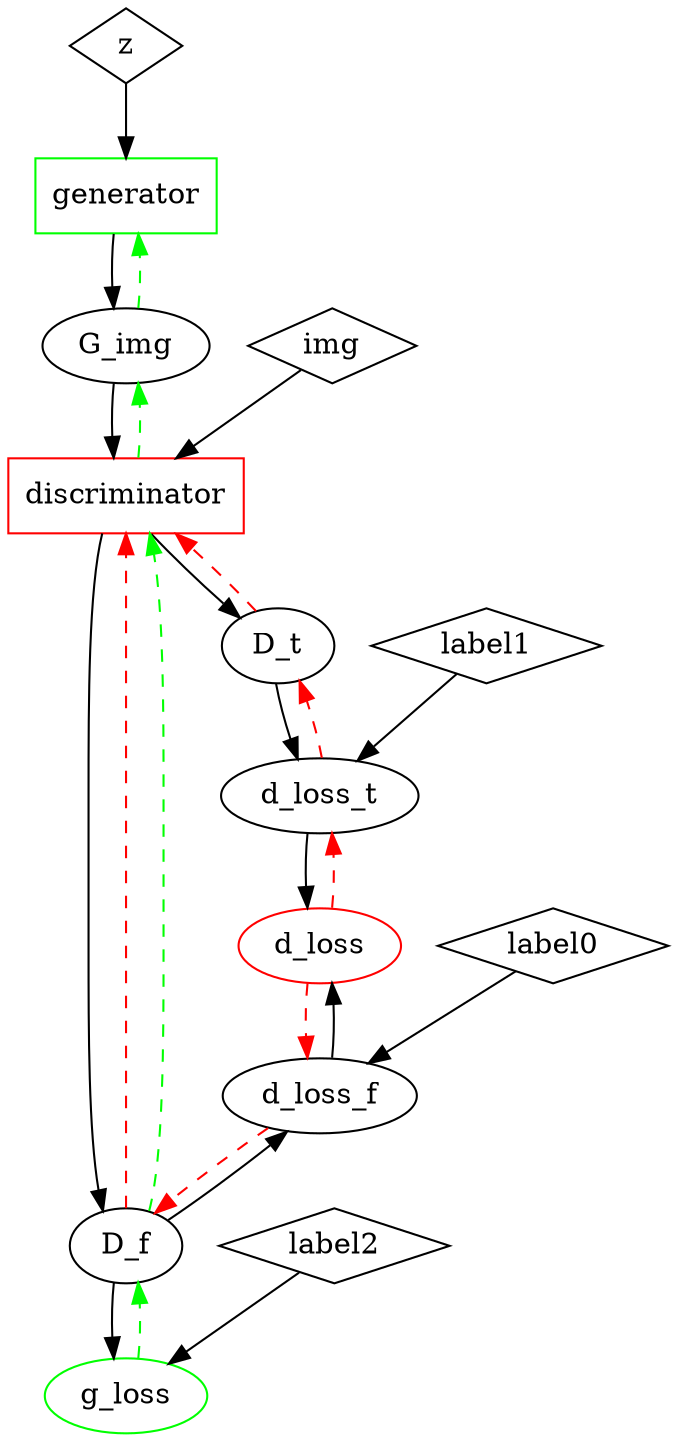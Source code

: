 
digraph Test {
    z -> generator -> G_img;
    G_img -> discriminator -> D_f -> d_loss_f;
    label0 -> d_loss_f -> d_loss;

    img -> discriminator -> D_t -> d_loss_t;
    label1 -> d_loss_t -> d_loss;

    d_loss -> d_loss_t[color=red, style=dashed];
    d_loss -> d_loss_f[color=red, style=dashed];
    d_loss_t -> D_t[color=red, style=dashed];
    d_loss_f -> D_f[color=red, style=dashed];
    D_t -> discriminator[color=red, style=dashed];
    D_f -> discriminator[color=red, style=dashed];

    D_f -> g_loss;
    label2 -> g_loss;

    g_loss -> D_f[color=green, style=dashed];
    D_f -> discriminator[color=green, style=dashed];
    discriminator -> G_img[color=green, style=dashed];
    G_img -> generator[color=green, style=dashed];

    discriminator [color=red, shape=box];
    generator [color=green, shape=box];
    z [shape=diamond];
    img [shape=diamond];
    label0 [shape=diamond];
    label1 [shape=diamond];
    label2 [shape=diamond];

    d_loss [color=red];
    g_loss [color=green];
}
